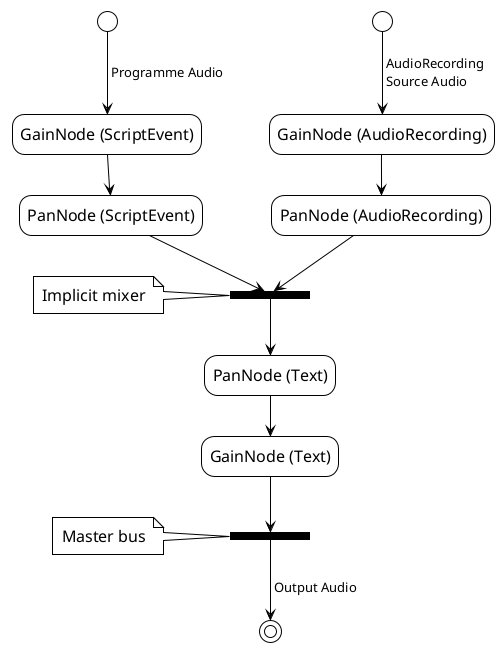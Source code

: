@startuml webaudio-nodes
!theme plain
!pragma ratio 1.3
skinparam groupInheritance 2
' skinparam linetype ortho
skinparam DefaultFontName sans-serif
skinparam DefaultFontSize 16
skinparam ArrowFontSize 13
skinparam ArrowMessageAlignment direction
skinparam Padding 3
skinparam Nodesep 65
skinparam Ranksep 40
' skinparam MinClassWidth 220

hide empty description

state GN1 as "GainNode (ScriptEvent)"
state PN1 as "PanNode (ScriptEvent)"
state GN2 as "GainNode (Text)"
state PN2 as "PanNode (Text)"
state GN3 as "GainNode (AudioRecording)"
state PN3 as "PanNode (AudioRecording)"
state MB as "Master Bus" <<join>>
state M1 as "+" <<join>>
state AS as "AudioRecording Source" <<start>>

[*] --> GN1 : Programme Audio
GN1 --> PN1

AS --> GN3 : AudioRecording\lSource Audio
GN3 --> PN3

PN1 --> M1
PN3 --> M1

note left of M1
  Implicit mixer
end note

M1 --> PN2
PN2 --> GN2

GN2 --> MB
MB --> [*] : Output Audio

note left of MB
  Master bus
end note

@enduml